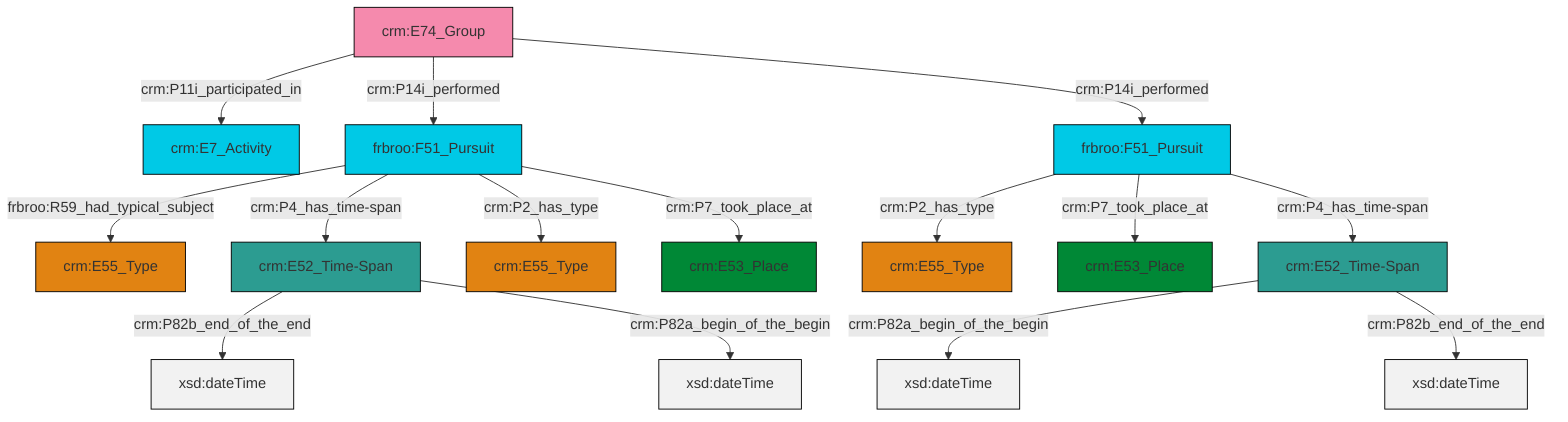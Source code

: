 graph TD
classDef Literal fill:#f2f2f2,stroke:#000000;
classDef CRM_Entity fill:#FFFFFF,stroke:#000000;
classDef Temporal_Entity fill:#00C9E6, stroke:#000000;
classDef Type fill:#E18312, stroke:#000000;
classDef Time-Span fill:#2C9C91, stroke:#000000;
classDef Appellation fill:#FFEB7F, stroke:#000000;
classDef Place fill:#008836, stroke:#000000;
classDef Persistent_Item fill:#B266B2, stroke:#000000;
classDef Conceptual_Object fill:#FFD700, stroke:#000000;
classDef Physical_Thing fill:#D2B48C, stroke:#000000;
classDef Actor fill:#f58aad, stroke:#000000;
classDef PC_Classes fill:#4ce600, stroke:#000000;
classDef Multi fill:#cccccc,stroke:#000000;

0["crm:E52_Time-Span"]:::Time-Span -->|crm:P82a_begin_of_the_begin| 1[xsd:dateTime]:::Literal
4["crm:E74_Group"]:::Actor -->|crm:P11i_participated_in| 5["crm:E7_Activity"]:::Temporal_Entity
4["crm:E74_Group"]:::Actor -->|crm:P14i_performed| 6["frbroo:F51_Pursuit"]:::Temporal_Entity
6["frbroo:F51_Pursuit"]:::Temporal_Entity -->|frbroo:R59_had_typical_subject| 2["crm:E55_Type"]:::Type
8["frbroo:F51_Pursuit"]:::Temporal_Entity -->|crm:P2_has_type| 9["crm:E55_Type"]:::Type
15["crm:E52_Time-Span"]:::Time-Span -->|crm:P82b_end_of_the_end| 16[xsd:dateTime]:::Literal
6["frbroo:F51_Pursuit"]:::Temporal_Entity -->|crm:P4_has_time-span| 15["crm:E52_Time-Span"]:::Time-Span
8["frbroo:F51_Pursuit"]:::Temporal_Entity -->|crm:P7_took_place_at| 17["crm:E53_Place"]:::Place
4["crm:E74_Group"]:::Actor -->|crm:P14i_performed| 8["frbroo:F51_Pursuit"]:::Temporal_Entity
8["frbroo:F51_Pursuit"]:::Temporal_Entity -->|crm:P4_has_time-span| 0["crm:E52_Time-Span"]:::Time-Span
6["frbroo:F51_Pursuit"]:::Temporal_Entity -->|crm:P2_has_type| 11["crm:E55_Type"]:::Type
15["crm:E52_Time-Span"]:::Time-Span -->|crm:P82a_begin_of_the_begin| 26[xsd:dateTime]:::Literal
6["frbroo:F51_Pursuit"]:::Temporal_Entity -->|crm:P7_took_place_at| 20["crm:E53_Place"]:::Place
0["crm:E52_Time-Span"]:::Time-Span -->|crm:P82b_end_of_the_end| 27[xsd:dateTime]:::Literal